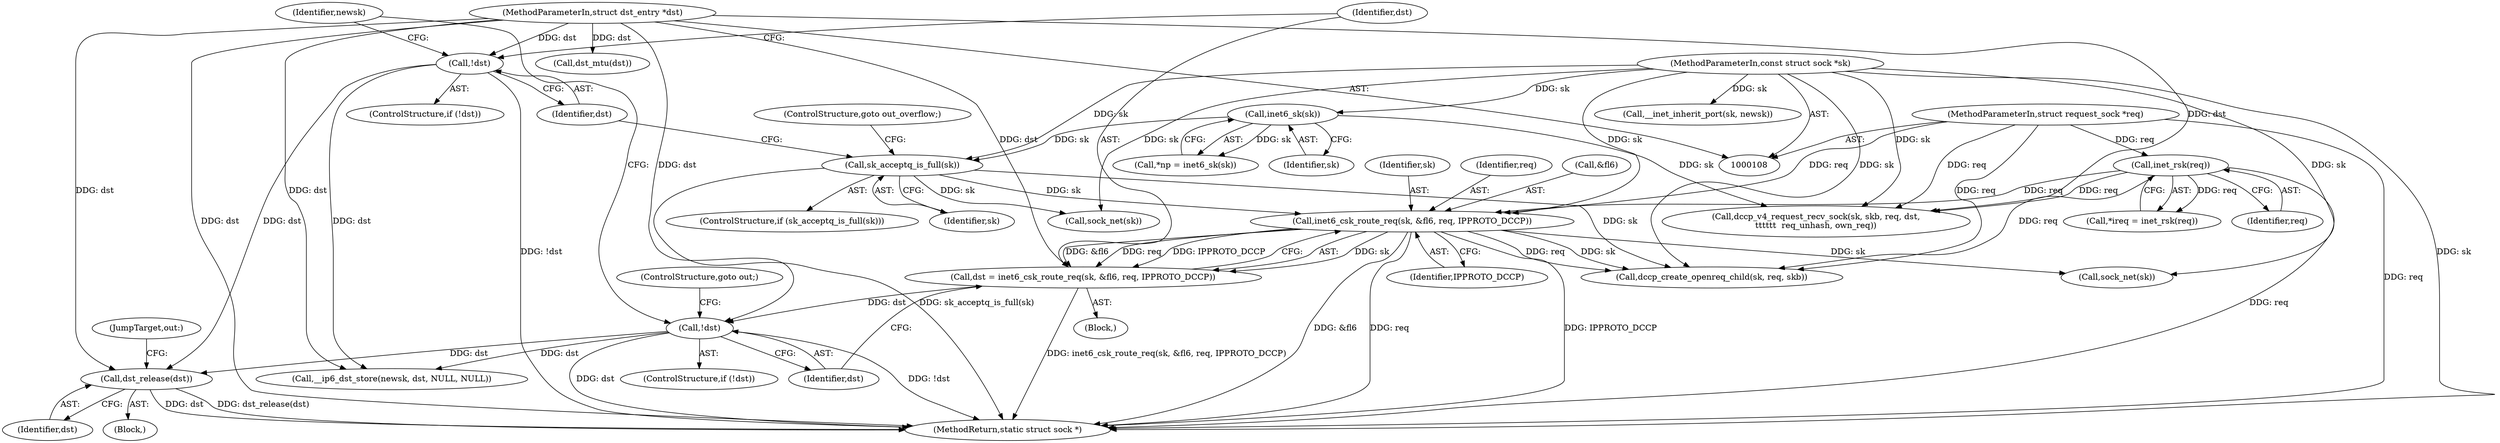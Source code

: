 digraph "0_linux_45f6fad84cc305103b28d73482b344d7f5b76f39_0@pointer" {
"1000495" [label="(Call,dst_release(dst))"];
"1000236" [label="(Call,!dst)"];
"1000112" [label="(MethodParameterIn,struct dst_entry *dst)"];
"1000249" [label="(Call,!dst)"];
"1000240" [label="(Call,dst = inet6_csk_route_req(sk, &fl6, req, IPPROTO_DCCP))"];
"1000242" [label="(Call,inet6_csk_route_req(sk, &fl6, req, IPPROTO_DCCP))"];
"1000232" [label="(Call,sk_acceptq_is_full(sk))"];
"1000125" [label="(Call,inet6_sk(sk))"];
"1000109" [label="(MethodParameterIn,const struct sock *sk)"];
"1000119" [label="(Call,inet_rsk(req))"];
"1000111" [label="(MethodParameterIn,struct request_sock *req)"];
"1000496" [label="(Identifier,dst)"];
"1000241" [label="(Identifier,dst)"];
"1000254" [label="(Call,dccp_create_openreq_child(sk, req, skb))"];
"1000491" [label="(Call,sock_net(sk))"];
"1000499" [label="(Call,sock_net(sk))"];
"1000141" [label="(Call,dccp_v4_request_recv_sock(sk, skb, req, dst,\n\t\t\t\t\t\t  req_unhash, own_req))"];
"1000123" [label="(Call,*np = inet6_sk(sk))"];
"1000435" [label="(Call,__inet_inherit_port(sk, newsk))"];
"1000125" [label="(Call,inet6_sk(sk))"];
"1000253" [label="(Identifier,newsk)"];
"1000115" [label="(Block,)"];
"1000247" [label="(Identifier,IPPROTO_DCCP)"];
"1000119" [label="(Call,inet_rsk(req))"];
"1000120" [label="(Identifier,req)"];
"1000251" [label="(ControlStructure,goto out;)"];
"1000250" [label="(Identifier,dst)"];
"1000417" [label="(Call,dst_mtu(dst))"];
"1000240" [label="(Call,dst = inet6_csk_route_req(sk, &fl6, req, IPPROTO_DCCP))"];
"1000234" [label="(ControlStructure,goto out_overflow;)"];
"1000126" [label="(Identifier,sk)"];
"1000248" [label="(ControlStructure,if (!dst))"];
"1000236" [label="(Call,!dst)"];
"1000117" [label="(Call,*ireq = inet_rsk(req))"];
"1000244" [label="(Call,&fl6)"];
"1000249" [label="(Call,!dst)"];
"1000233" [label="(Identifier,sk)"];
"1000112" [label="(MethodParameterIn,struct dst_entry *dst)"];
"1000111" [label="(MethodParameterIn,struct request_sock *req)"];
"1000235" [label="(ControlStructure,if (!dst))"];
"1000231" [label="(ControlStructure,if (sk_acceptq_is_full(sk)))"];
"1000242" [label="(Call,inet6_csk_route_req(sk, &fl6, req, IPPROTO_DCCP))"];
"1000237" [label="(Identifier,dst)"];
"1000497" [label="(JumpTarget,out:)"];
"1000238" [label="(Block,)"];
"1000109" [label="(MethodParameterIn,const struct sock *sk)"];
"1000243" [label="(Identifier,sk)"];
"1000232" [label="(Call,sk_acceptq_is_full(sk))"];
"1000504" [label="(MethodReturn,static struct sock *)"];
"1000495" [label="(Call,dst_release(dst))"];
"1000246" [label="(Identifier,req)"];
"1000263" [label="(Call,__ip6_dst_store(newsk, dst, NULL, NULL))"];
"1000495" -> "1000115"  [label="AST: "];
"1000495" -> "1000496"  [label="CFG: "];
"1000496" -> "1000495"  [label="AST: "];
"1000497" -> "1000495"  [label="CFG: "];
"1000495" -> "1000504"  [label="DDG: dst"];
"1000495" -> "1000504"  [label="DDG: dst_release(dst)"];
"1000236" -> "1000495"  [label="DDG: dst"];
"1000249" -> "1000495"  [label="DDG: dst"];
"1000112" -> "1000495"  [label="DDG: dst"];
"1000236" -> "1000235"  [label="AST: "];
"1000236" -> "1000237"  [label="CFG: "];
"1000237" -> "1000236"  [label="AST: "];
"1000241" -> "1000236"  [label="CFG: "];
"1000253" -> "1000236"  [label="CFG: "];
"1000236" -> "1000504"  [label="DDG: !dst"];
"1000112" -> "1000236"  [label="DDG: dst"];
"1000236" -> "1000263"  [label="DDG: dst"];
"1000112" -> "1000108"  [label="AST: "];
"1000112" -> "1000504"  [label="DDG: dst"];
"1000112" -> "1000141"  [label="DDG: dst"];
"1000112" -> "1000240"  [label="DDG: dst"];
"1000112" -> "1000249"  [label="DDG: dst"];
"1000112" -> "1000263"  [label="DDG: dst"];
"1000112" -> "1000417"  [label="DDG: dst"];
"1000249" -> "1000248"  [label="AST: "];
"1000249" -> "1000250"  [label="CFG: "];
"1000250" -> "1000249"  [label="AST: "];
"1000251" -> "1000249"  [label="CFG: "];
"1000253" -> "1000249"  [label="CFG: "];
"1000249" -> "1000504"  [label="DDG: dst"];
"1000249" -> "1000504"  [label="DDG: !dst"];
"1000240" -> "1000249"  [label="DDG: dst"];
"1000249" -> "1000263"  [label="DDG: dst"];
"1000240" -> "1000238"  [label="AST: "];
"1000240" -> "1000242"  [label="CFG: "];
"1000241" -> "1000240"  [label="AST: "];
"1000242" -> "1000240"  [label="AST: "];
"1000250" -> "1000240"  [label="CFG: "];
"1000240" -> "1000504"  [label="DDG: inet6_csk_route_req(sk, &fl6, req, IPPROTO_DCCP)"];
"1000242" -> "1000240"  [label="DDG: sk"];
"1000242" -> "1000240"  [label="DDG: &fl6"];
"1000242" -> "1000240"  [label="DDG: req"];
"1000242" -> "1000240"  [label="DDG: IPPROTO_DCCP"];
"1000242" -> "1000247"  [label="CFG: "];
"1000243" -> "1000242"  [label="AST: "];
"1000244" -> "1000242"  [label="AST: "];
"1000246" -> "1000242"  [label="AST: "];
"1000247" -> "1000242"  [label="AST: "];
"1000242" -> "1000504"  [label="DDG: &fl6"];
"1000242" -> "1000504"  [label="DDG: req"];
"1000242" -> "1000504"  [label="DDG: IPPROTO_DCCP"];
"1000232" -> "1000242"  [label="DDG: sk"];
"1000109" -> "1000242"  [label="DDG: sk"];
"1000119" -> "1000242"  [label="DDG: req"];
"1000111" -> "1000242"  [label="DDG: req"];
"1000242" -> "1000254"  [label="DDG: sk"];
"1000242" -> "1000254"  [label="DDG: req"];
"1000242" -> "1000499"  [label="DDG: sk"];
"1000232" -> "1000231"  [label="AST: "];
"1000232" -> "1000233"  [label="CFG: "];
"1000233" -> "1000232"  [label="AST: "];
"1000234" -> "1000232"  [label="CFG: "];
"1000237" -> "1000232"  [label="CFG: "];
"1000232" -> "1000504"  [label="DDG: sk_acceptq_is_full(sk)"];
"1000125" -> "1000232"  [label="DDG: sk"];
"1000109" -> "1000232"  [label="DDG: sk"];
"1000232" -> "1000254"  [label="DDG: sk"];
"1000232" -> "1000491"  [label="DDG: sk"];
"1000125" -> "1000123"  [label="AST: "];
"1000125" -> "1000126"  [label="CFG: "];
"1000126" -> "1000125"  [label="AST: "];
"1000123" -> "1000125"  [label="CFG: "];
"1000125" -> "1000123"  [label="DDG: sk"];
"1000109" -> "1000125"  [label="DDG: sk"];
"1000125" -> "1000141"  [label="DDG: sk"];
"1000109" -> "1000108"  [label="AST: "];
"1000109" -> "1000504"  [label="DDG: sk"];
"1000109" -> "1000141"  [label="DDG: sk"];
"1000109" -> "1000254"  [label="DDG: sk"];
"1000109" -> "1000435"  [label="DDG: sk"];
"1000109" -> "1000491"  [label="DDG: sk"];
"1000109" -> "1000499"  [label="DDG: sk"];
"1000119" -> "1000117"  [label="AST: "];
"1000119" -> "1000120"  [label="CFG: "];
"1000120" -> "1000119"  [label="AST: "];
"1000117" -> "1000119"  [label="CFG: "];
"1000119" -> "1000504"  [label="DDG: req"];
"1000119" -> "1000117"  [label="DDG: req"];
"1000111" -> "1000119"  [label="DDG: req"];
"1000119" -> "1000141"  [label="DDG: req"];
"1000119" -> "1000254"  [label="DDG: req"];
"1000111" -> "1000108"  [label="AST: "];
"1000111" -> "1000504"  [label="DDG: req"];
"1000111" -> "1000141"  [label="DDG: req"];
"1000111" -> "1000254"  [label="DDG: req"];
}
